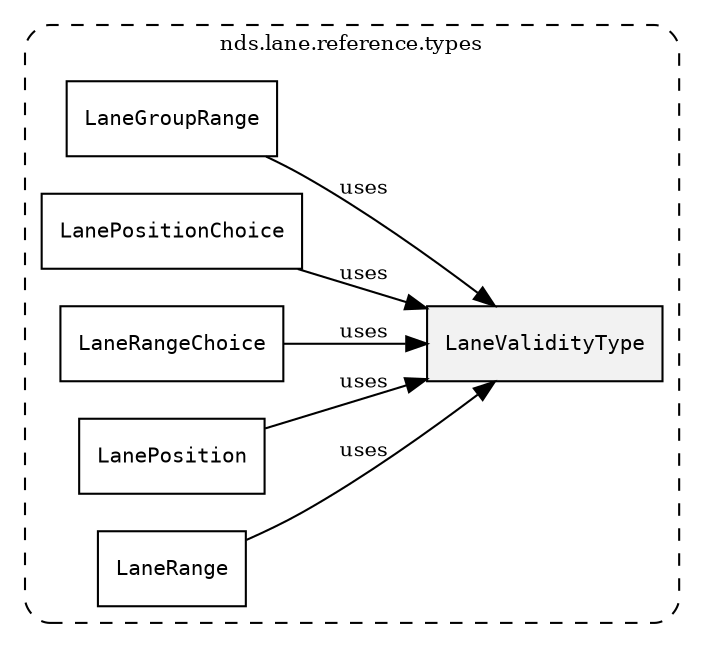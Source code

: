 /**
 * This dot file creates symbol collaboration diagram for LaneValidityType.
 */
digraph ZSERIO
{
    node [shape=box, fontsize=10];
    rankdir="LR";
    fontsize=10;
    tooltip="LaneValidityType collaboration diagram";

    subgraph "cluster_nds.lane.reference.types"
    {
        style="dashed, rounded";
        label="nds.lane.reference.types";
        tooltip="Package nds.lane.reference.types";
        href="../../../content/packages/nds.lane.reference.types.html#Package-nds-lane-reference-types";
        target="_parent";

        "LaneValidityType" [style="filled", fillcolor="#0000000D", target="_parent", label=<<font face="monospace"><table align="center" border="0" cellspacing="0" cellpadding="0"><tr><td href="../../../content/packages/nds.lane.reference.types.html#Enum-LaneValidityType" title="Enum defined in nds.lane.reference.types">LaneValidityType</td></tr></table></font>>];
        "LaneGroupRange" [target="_parent", label=<<font face="monospace"><table align="center" border="0" cellspacing="0" cellpadding="0"><tr><td href="../../../content/packages/nds.lane.reference.types.html#Structure-LaneGroupRange" title="Structure defined in nds.lane.reference.types">LaneGroupRange</td></tr></table></font>>];
        "LanePositionChoice" [target="_parent", label=<<font face="monospace"><table align="center" border="0" cellspacing="0" cellpadding="0"><tr><td href="../../../content/packages/nds.lane.reference.types.html#Choice-LanePositionChoice" title="Choice defined in nds.lane.reference.types">LanePositionChoice</td></tr></table></font>>];
        "LaneRangeChoice" [target="_parent", label=<<font face="monospace"><table align="center" border="0" cellspacing="0" cellpadding="0"><tr><td href="../../../content/packages/nds.lane.reference.types.html#Choice-LaneRangeChoice" title="Choice defined in nds.lane.reference.types">LaneRangeChoice</td></tr></table></font>>];
        "LanePosition" [target="_parent", label=<<font face="monospace"><table align="center" border="0" cellspacing="0" cellpadding="0"><tr><td href="../../../content/packages/nds.lane.reference.types.html#Structure-LanePosition" title="Structure defined in nds.lane.reference.types">LanePosition</td></tr></table></font>>];
        "LaneRange" [target="_parent", label=<<font face="monospace"><table align="center" border="0" cellspacing="0" cellpadding="0"><tr><td href="../../../content/packages/nds.lane.reference.types.html#Structure-LaneRange" title="Structure defined in nds.lane.reference.types">LaneRange</td></tr></table></font>>];
    }

    "LaneGroupRange" -> "LaneValidityType" [label="uses", fontsize=10];
    "LanePositionChoice" -> "LaneValidityType" [label="uses", fontsize=10];
    "LaneRangeChoice" -> "LaneValidityType" [label="uses", fontsize=10];
    "LanePosition" -> "LaneValidityType" [label="uses", fontsize=10];
    "LaneRange" -> "LaneValidityType" [label="uses", fontsize=10];
}
